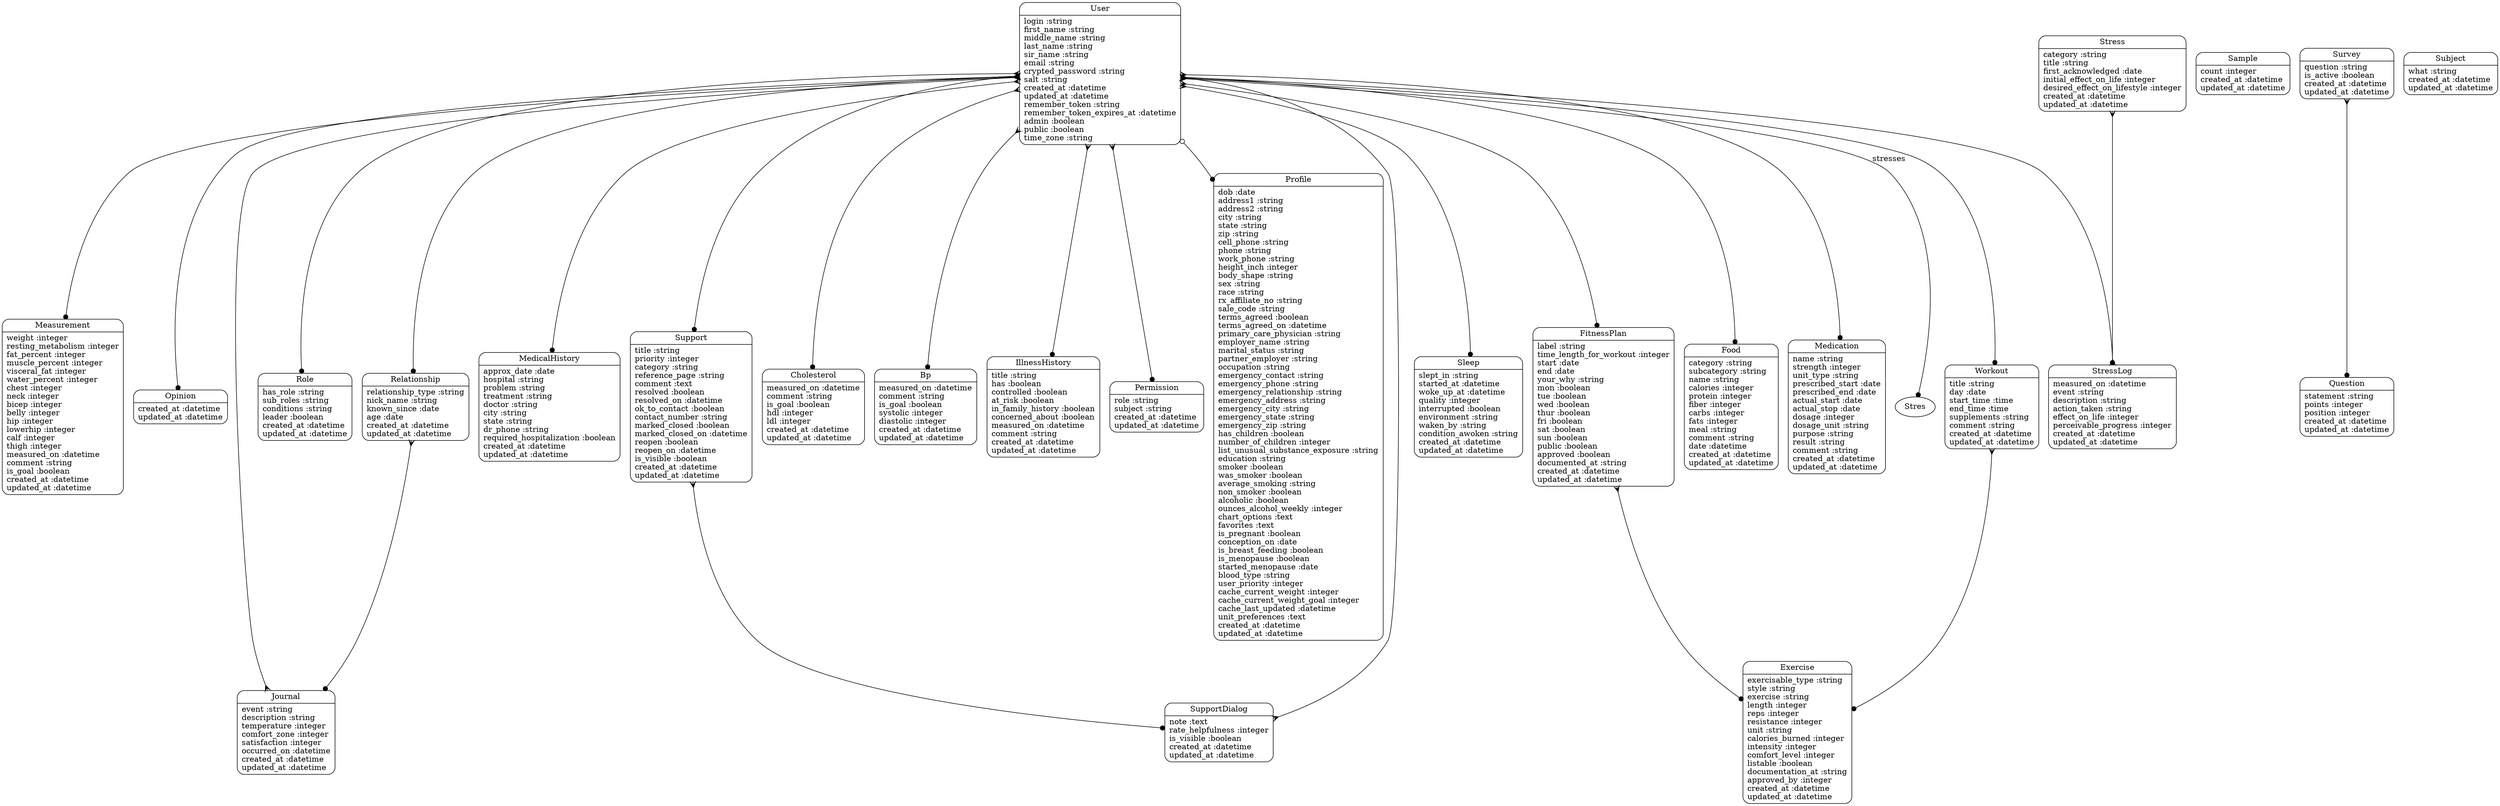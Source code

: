 digraph models_diagram {
	graph[overlap=false, splines=true]
	"Workout" [shape=Mrecord, label="{Workout|title :string\lday :date\lstart_time :time\lend_time :time\lsupplements :string\lcomment :string\lcreated_at :datetime\lupdated_at :datetime\l}"]
	"Measurement" [shape=Mrecord, label="{Measurement|weight :integer\lresting_metabolism :integer\lfat_percent :integer\lmuscle_percent :integer\lvisceral_fat :integer\lwater_percent :integer\lchest :integer\lneck :integer\lbicep :integer\lbelly :integer\lhip :integer\llowerhip :integer\lcalf :integer\lthigh :integer\lmeasured_on :datetime\lcomment :string\lis_goal :boolean\lcreated_at :datetime\lupdated_at :datetime\l}"]
	"Opinion" [shape=Mrecord, label="{Opinion|created_at :datetime\lupdated_at :datetime\l}"]
	"Sample" [shape=Mrecord, label="{Sample|count :integer\lcreated_at :datetime\lupdated_at :datetime\l}"]
	"Relationship" [shape=Mrecord, label="{Relationship|relationship_type :string\lnick_name :string\lknown_since :date\lage :date\lcreated_at :datetime\lupdated_at :datetime\l}"]
	"Role" [shape=Mrecord, label="{Role|has_role :string\lsub_roles :string\lconditions :string\lleader :boolean\lcreated_at :datetime\lupdated_at :datetime\l}"]
	"Stress" [shape=Mrecord, label="{Stress|category :string\ltitle :string\lfirst_acknowledged :date\linitial_effect_on_life :integer\ldesired_effect_on_lifestyle :integer\lcreated_at :datetime\lupdated_at :datetime\l}"]
	"Support" [shape=Mrecord, label="{Support|title :string\lpriority :integer\lcategory :string\lreference_page :string\lcomment :text\lresolved :boolean\lresolved_on :datetime\lok_to_contact :boolean\lcontact_number :string\lmarked_closed :boolean\lmarked_closed_on :datetime\lreopen :boolean\lreopen_on :datetime\lis_visible :boolean\lcreated_at :datetime\lupdated_at :datetime\l}"]
	"Question" [shape=Mrecord, label="{Question|statement :string\lpoints :integer\lposition :integer\lcreated_at :datetime\lupdated_at :datetime\l}"]
	"Subject" [shape=Mrecord, label="{Subject|what :string\lcreated_at :datetime\lupdated_at :datetime\l}"]
	"StressLog" [shape=Mrecord, label="{StressLog|measured_on :datetime\levent :string\ldescription :string\laction_taken :string\leffect_on_life :integer\lperceivable_progress :integer\lcreated_at :datetime\lupdated_at :datetime\l}"]
	"MedicalHistory" [shape=Mrecord, label="{MedicalHistory|approx_date :date\lhospital :string\lproblem :string\ltreatment :string\ldoctor :string\lcity :string\lstate :string\ldr_phone :string\lrequired_hospitalization :boolean\lcreated_at :datetime\lupdated_at :datetime\l}"]
	"Journal" [shape=Mrecord, label="{Journal|event :string\ldescription :string\ltemperature :integer\lcomfort_zone :integer\lsatisfaction :integer\loccurred_on :datetime\lcreated_at :datetime\lupdated_at :datetime\l}"]
	"Cholesterol" [shape=Mrecord, label="{Cholesterol|measured_on :datetime\lcomment :string\lis_goal :boolean\lhdl :integer\lldl :integer\lcreated_at :datetime\lupdated_at :datetime\l}"]
	"Bp" [shape=Mrecord, label="{Bp|measured_on :datetime\lcomment :string\lis_goal :boolean\lsystolic :integer\ldiastolic :integer\lcreated_at :datetime\lupdated_at :datetime\l}"]
	"IllnessHistory" [shape=Mrecord, label="{IllnessHistory|title :string\lhas :boolean\lcontrolled :boolean\lat_risk :boolean\lin_family_history :boolean\lconcerned_about :boolean\lmeasured_on :datetime\lcomment :string\lcreated_at :datetime\lupdated_at :datetime\l}"]
	"Permission" [shape=Mrecord, label="{Permission|role :string\lsubject :string\lcreated_at :datetime\lupdated_at :datetime\l}"]
	"Profile" [shape=Mrecord, label="{Profile|dob :date\laddress1 :string\laddress2 :string\lcity :string\lstate :string\lzip :string\lcell_phone :string\lphone :string\lwork_phone :string\lheight_inch :integer\lbody_shape :string\lsex :string\lrace :string\lrx_affiliate_no :string\lsale_code :string\lterms_agreed :boolean\lterms_agreed_on :datetime\lprimary_care_physician :string\lemployer_name :string\lmarital_status :string\lpartner_employer :string\loccupation :string\lemergency_contact :string\lemergency_phone :string\lemergency_relationship :string\lemergency_address :string\lemergency_city :string\lemergency_state :string\lemergency_zip :string\lhas_children :boolean\lnumber_of_children :integer\llist_unusual_substance_exposure :string\leducation :string\lsmoker :boolean\lwas_smoker :boolean\laverage_smoking :string\lnon_smoker :boolean\lalcoholic :boolean\lounces_alcohol_weekly :integer\lchart_options :text\lfavorites :text\lis_pregnant :boolean\lconception_on :date\lis_breast_feeding :boolean\lis_menopause :boolean\lstarted_menopause :date\lblood_type :string\luser_priority :integer\lcache_current_weight :integer\lcache_current_weight_goal :integer\lcache_last_updated :datetime\lunit_preferences :text\lcreated_at :datetime\lupdated_at :datetime\l}"]
	"Survey" [shape=Mrecord, label="{Survey|question :string\lis_active :boolean\lcreated_at :datetime\lupdated_at :datetime\l}"]
	"SupportDialog" [shape=Mrecord, label="{SupportDialog|note :text\lrate_helpfulness :integer\lis_visible :boolean\lcreated_at :datetime\lupdated_at :datetime\l}"]
	"Exercise" [shape=Mrecord, label="{Exercise|exercisable_type :string\lstyle :string\lexercise :string\llength :integer\lreps :integer\lresistance :integer\lunit :string\lcalories_burned :integer\lintensity :integer\lcomfort_level :integer\llistable :boolean\ldocumentation_at :string\lapproved_by :integer\lcreated_at :datetime\lupdated_at :datetime\l}"]
	"Sleep" [shape=Mrecord, label="{Sleep|slept_in :string\lstarted_at :datetime\lwoke_up_at :datetime\lquality :integer\linterrupted :boolean\lenvironment :string\lwaken_by :string\lcondition_awoken :string\lcreated_at :datetime\lupdated_at :datetime\l}"]
	"User" [shape=Mrecord, label="{User|login :string\lfirst_name :string\lmiddle_name :string\llast_name :string\lsir_name :string\lemail :string\lcrypted_password :string\lsalt :string\lcreated_at :datetime\lupdated_at :datetime\lremember_token :string\lremember_token_expires_at :datetime\ladmin :boolean\lpublic :boolean\ltime_zone :string\l}"]
	"FitnessPlan" [shape=Mrecord, label="{FitnessPlan|label :string\ltime_length_for_workout :integer\lstart :date\lend :date\lyour_why :string\lmon :boolean\ltue :boolean\lwed :boolean\lthur :boolean\lfri :boolean\lsat :boolean\lsun :boolean\lpublic :boolean\lapproved :boolean\ldocumented_at :string\lcreated_at :datetime\lupdated_at :datetime\l}"]
	"Food" [shape=Mrecord, label="{Food|category :string\lsubcategory :string\lname :string\lcalories :integer\lprotein :integer\lfiber :integer\lcarbs :integer\lfats :integer\lmeal :string\lcomment :string\ldate :datetime\lcreated_at :datetime\lupdated_at :datetime\l}"]
	"Medication" [shape=Mrecord, label="{Medication|name :string\lstrength :integer\lunit_type :string\lprescribed_start :date\lprescribed_end :date\lactual_start :date\lactual_stop :date\ldosage :integer\ldosage_unit :string\lpurpose :string\lresult :string\lcomment :string\lcreated_at :datetime\lupdated_at :datetime\l}"]
	"Workout" -> "Exercise" [arrowtail=crow, arrowhead=dot, dir=both]
	"Relationship" -> "Journal" [arrowtail=crow, arrowhead=dot, dir=both]
	"Stress" -> "StressLog" [arrowtail=crow, arrowhead=dot, dir=both]
	"Support" -> "SupportDialog" [arrowtail=crow, arrowhead=dot, dir=both]
	"Survey" -> "Question" [arrowtail=crow, arrowhead=dot, dir=both]
	"User" -> "Role" [arrowtail=crow, arrowhead=dot, dir=both]
	"User" -> "Sleep" [arrowtail=crow, arrowhead=dot, dir=both]
	"User" -> "IllnessHistory" [arrowtail=crow, arrowhead=dot, dir=both]
	"User" -> "Medication" [arrowtail=crow, arrowhead=dot, dir=both]
	"User" -> "Opinion" [arrowtail=crow, arrowhead=dot, dir=both]
	"User" -> "Measurement" [arrowtail=crow, arrowhead=dot, dir=both]
	"User" -> "Relationship" [arrowtail=crow, arrowhead=dot, dir=both]
	"User" -> "Profile" [arrowtail=odot, arrowhead=dot, dir=both]
	"User" -> "Permission" [arrowtail=crow, arrowhead=dot, dir=both]
	"User" -> "Stres" [label="stresses", arrowtail=crow, arrowhead=dot, dir=both]
	"User" -> "FitnessPlan" [arrowtail=crow, arrowhead=dot, dir=both]
	"User" -> "Journal" [arrowtail=crow, arrowhead=crow, dir=both]
	"User" -> "Support" [arrowtail=crow, arrowhead=dot, dir=both]
	"User" -> "StressLog" [arrowtail=crow, arrowhead=crow, dir=both]
	"User" -> "MedicalHistory" [arrowtail=crow, arrowhead=dot, dir=both]
	"User" -> "Workout" [arrowtail=crow, arrowhead=dot, dir=both]
	"User" -> "SupportDialog" [arrowtail=crow, arrowhead=crow, dir=both]
	"User" -> "Food" [arrowtail=crow, arrowhead=dot, dir=both]
	"User" -> "Bp" [arrowtail=crow, arrowhead=dot, dir=both]
	"User" -> "Cholesterol" [arrowtail=crow, arrowhead=dot, dir=both]
	"FitnessPlan" -> "Exercise" [arrowtail=crow, arrowhead=dot, dir=both]
}
